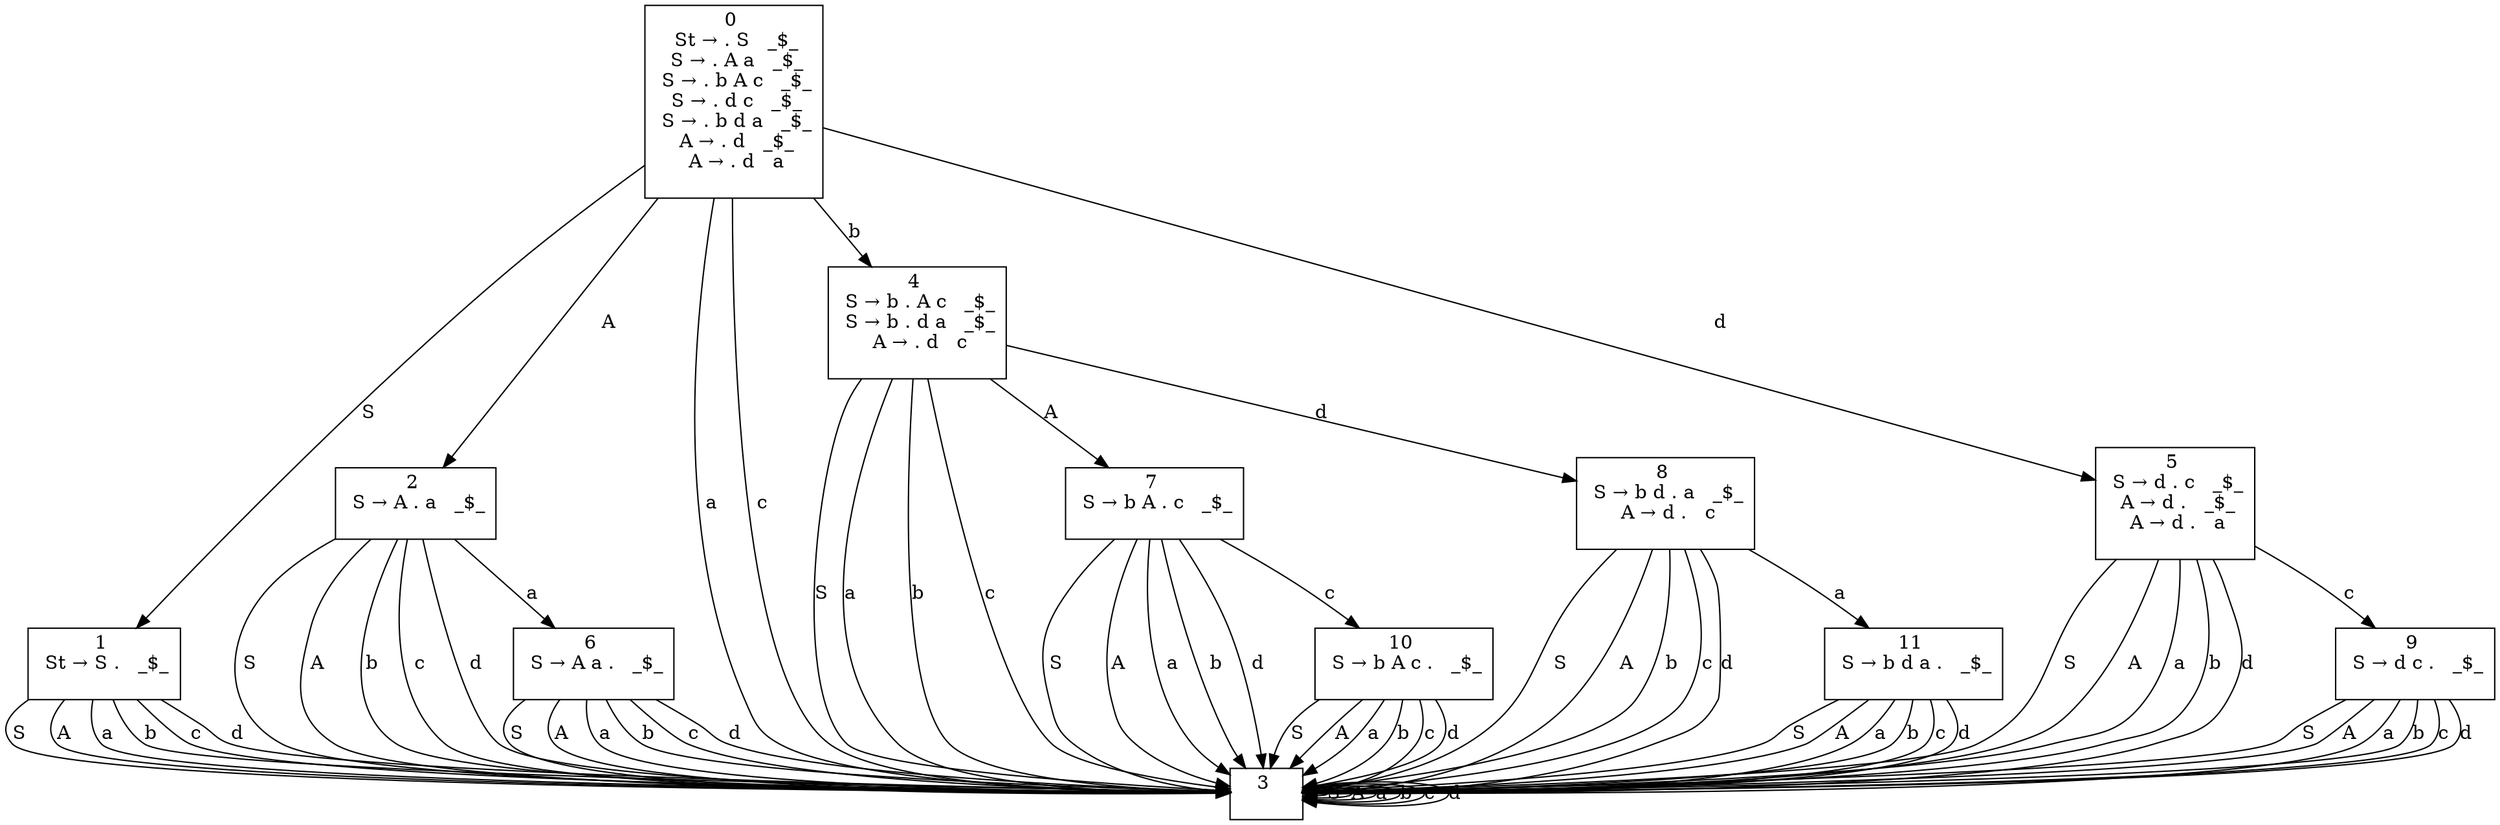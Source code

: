 digraph G {
0 [minlen=10 dir=back shape=box label=<0 <BR></BR> 
St → . S   _$_<BR></BR> 
S → . A a   _$_<BR></BR> 
S → . b A c   _$_<BR></BR> 
S → . d c   _$_<BR></BR> 
S → . b d a   _$_<BR></BR> 
A → . d   _$_<BR></BR> 
A → . d   a<BR></BR> 
>];
1 [minlen=10 dir=back shape=box label=<1 <BR></BR> 
St → S .   _$_<BR></BR> 
>];
2 [minlen=10 dir=back shape=box label=<2 <BR></BR> 
S → A . a   _$_<BR></BR> 
>];
3 [minlen=10 dir=back shape=box label=<3 <BR></BR> 
>];
4 [minlen=10 dir=back shape=box label=<4 <BR></BR> 
S → b . A c   _$_<BR></BR> 
S → b . d a   _$_<BR></BR> 
A → . d   c<BR></BR> 
>];
5 [minlen=10 dir=back shape=box label=<5 <BR></BR> 
S → d . c   _$_<BR></BR> 
A → d .   _$_<BR></BR> 
A → d .   a<BR></BR> 
>];
6 [minlen=10 dir=back shape=box label=<6 <BR></BR> 
S → A a .   _$_<BR></BR> 
>];
7 [minlen=10 dir=back shape=box label=<7 <BR></BR> 
S → b A . c   _$_<BR></BR> 
>];
8 [minlen=10 dir=back shape=box label=<8 <BR></BR> 
S → b d . a   _$_<BR></BR> 
A → d .   c<BR></BR> 
>];
9 [minlen=10 dir=back shape=box label=<9 <BR></BR> 
S → d c .   _$_<BR></BR> 
>];
10 [minlen=10 dir=back shape=box label=<10 <BR></BR> 
S → b A c .   _$_<BR></BR> 
>];
11 [minlen=10 dir=back shape=box label=<11 <BR></BR> 
S → b d a .   _$_<BR></BR> 
>];
0 -> 1 [label="S"];
0 -> 2 [label="A"];
0 -> 3 [label="a"];
0 -> 4 [label="b"];
0 -> 3 [label="c"];
0 -> 5 [label="d"];
1 -> 3 [label="S"];
1 -> 3 [label="A"];
1 -> 3 [label="a"];
1 -> 3 [label="b"];
1 -> 3 [label="c"];
1 -> 3 [label="d"];
2 -> 3 [label="S"];
2 -> 3 [label="A"];
2 -> 6 [label="a"];
2 -> 3 [label="b"];
2 -> 3 [label="c"];
2 -> 3 [label="d"];
3 -> 3 [label="S"];
3 -> 3 [label="A"];
3 -> 3 [label="a"];
3 -> 3 [label="b"];
3 -> 3 [label="c"];
3 -> 3 [label="d"];
4 -> 3 [label="S"];
4 -> 7 [label="A"];
4 -> 3 [label="a"];
4 -> 3 [label="b"];
4 -> 3 [label="c"];
4 -> 8 [label="d"];
5 -> 3 [label="S"];
5 -> 3 [label="A"];
5 -> 3 [label="a"];
5 -> 3 [label="b"];
5 -> 9 [label="c"];
5 -> 3 [label="d"];
6 -> 3 [label="S"];
6 -> 3 [label="A"];
6 -> 3 [label="a"];
6 -> 3 [label="b"];
6 -> 3 [label="c"];
6 -> 3 [label="d"];
7 -> 3 [label="S"];
7 -> 3 [label="A"];
7 -> 3 [label="a"];
7 -> 3 [label="b"];
7 -> 10 [label="c"];
7 -> 3 [label="d"];
8 -> 3 [label="S"];
8 -> 3 [label="A"];
8 -> 11 [label="a"];
8 -> 3 [label="b"];
8 -> 3 [label="c"];
8 -> 3 [label="d"];
9 -> 3 [label="S"];
9 -> 3 [label="A"];
9 -> 3 [label="a"];
9 -> 3 [label="b"];
9 -> 3 [label="c"];
9 -> 3 [label="d"];
10 -> 3 [label="S"];
10 -> 3 [label="A"];
10 -> 3 [label="a"];
10 -> 3 [label="b"];
10 -> 3 [label="c"];
10 -> 3 [label="d"];
11 -> 3 [label="S"];
11 -> 3 [label="A"];
11 -> 3 [label="a"];
11 -> 3 [label="b"];
11 -> 3 [label="c"];
11 -> 3 [label="d"];
}
